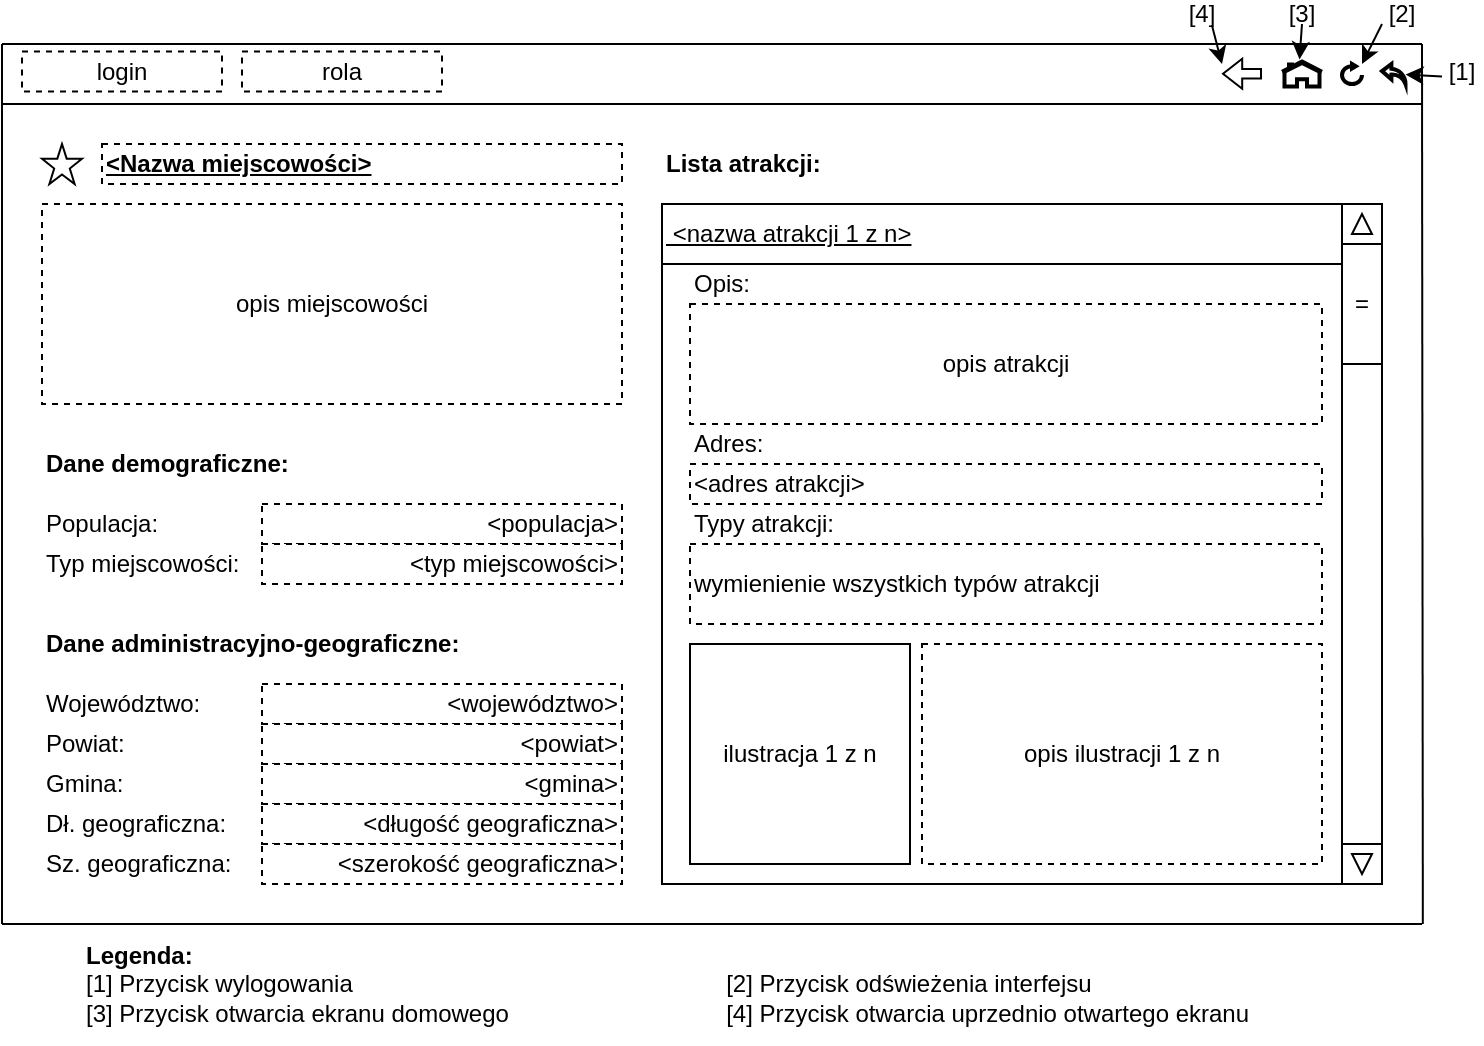 <mxfile version="22.0.2" type="device">
  <diagram name="Strona-1" id="h2WLkj2qyGADKgaHyaSV">
    <mxGraphModel dx="978" dy="571" grid="1" gridSize="10" guides="1" tooltips="1" connect="1" arrows="1" fold="1" page="1" pageScale="1" pageWidth="827" pageHeight="1169" math="0" shadow="0">
      <root>
        <mxCell id="0" />
        <mxCell id="1" parent="0" />
        <mxCell id="EYUodT9akqzmMVGfxFc3-4" value="" style="endArrow=none;html=1;rounded=0;" parent="1" edge="1">
          <mxGeometry width="50" height="50" relative="1" as="geometry">
            <mxPoint x="10" y="220" as="sourcePoint" />
            <mxPoint x="720" y="220" as="targetPoint" />
          </mxGeometry>
        </mxCell>
        <mxCell id="EYUodT9akqzmMVGfxFc3-5" value="" style="endArrow=none;html=1;rounded=0;" parent="1" edge="1">
          <mxGeometry width="50" height="50" relative="1" as="geometry">
            <mxPoint x="10" y="660" as="sourcePoint" />
            <mxPoint x="10" y="220" as="targetPoint" />
          </mxGeometry>
        </mxCell>
        <mxCell id="EYUodT9akqzmMVGfxFc3-6" value="" style="endArrow=none;html=1;rounded=0;" parent="1" edge="1">
          <mxGeometry width="50" height="50" relative="1" as="geometry">
            <mxPoint x="10" y="250" as="sourcePoint" />
            <mxPoint x="720" y="250" as="targetPoint" />
          </mxGeometry>
        </mxCell>
        <mxCell id="EYUodT9akqzmMVGfxFc3-13" value="" style="endArrow=none;html=1;rounded=0;" parent="1" edge="1">
          <mxGeometry width="50" height="50" relative="1" as="geometry">
            <mxPoint x="720.42" y="660" as="sourcePoint" />
            <mxPoint x="720" y="220" as="targetPoint" />
          </mxGeometry>
        </mxCell>
        <mxCell id="EYUodT9akqzmMVGfxFc3-14" value="" style="html=1;verticalLabelPosition=bottom;align=center;labelBackgroundColor=#ffffff;verticalAlign=top;strokeWidth=2;shadow=0;dashed=0;shape=mxgraph.ios7.icons.home;" parent="1" vertex="1">
          <mxGeometry x="650" y="228.75" width="20" height="12.5" as="geometry" />
        </mxCell>
        <mxCell id="EYUodT9akqzmMVGfxFc3-15" value="" style="html=1;verticalLabelPosition=bottom;align=center;labelBackgroundColor=#ffffff;verticalAlign=top;strokeWidth=2;shadow=0;dashed=0;shape=mxgraph.ios7.icons.back;fontFamily=Helvetica;fontSize=12;" parent="1" vertex="1">
          <mxGeometry x="700" y="230" width="11.76" height="10" as="geometry" />
        </mxCell>
        <mxCell id="EYUodT9akqzmMVGfxFc3-16" value="" style="html=1;verticalLabelPosition=bottom;align=center;labelBackgroundColor=#ffffff;verticalAlign=top;strokeWidth=2;shadow=0;dashed=0;shape=mxgraph.ios7.icons.reload;fontFamily=Helvetica;fontSize=12;" parent="1" vertex="1">
          <mxGeometry x="680" y="230" width="10" height="10" as="geometry" />
        </mxCell>
        <mxCell id="EYUodT9akqzmMVGfxFc3-18" value="[1]" style="text;html=1;strokeColor=none;fillColor=none;align=center;verticalAlign=middle;whiteSpace=wrap;rounded=0;fontSize=12;fontFamily=Helvetica;fontColor=default;" parent="1" vertex="1">
          <mxGeometry x="730" y="228.75" width="20" height="10" as="geometry" />
        </mxCell>
        <mxCell id="EYUodT9akqzmMVGfxFc3-19" value="" style="endArrow=classic;html=1;rounded=0;fontFamily=Helvetica;fontSize=12;fontColor=default;exitX=0;exitY=0.75;exitDx=0;exitDy=0;" parent="1" source="EYUodT9akqzmMVGfxFc3-18" target="EYUodT9akqzmMVGfxFc3-15" edge="1">
          <mxGeometry width="50" height="50" relative="1" as="geometry">
            <mxPoint x="650" y="200" as="sourcePoint" />
            <mxPoint x="700" y="150" as="targetPoint" />
          </mxGeometry>
        </mxCell>
        <mxCell id="EYUodT9akqzmMVGfxFc3-21" value="" style="shape=flexArrow;endArrow=classic;html=1;rounded=0;fontFamily=Helvetica;fontSize=12;fontColor=default;startWidth=9.302;endWidth=9.302;startSize=5.426;endSize=2.867;width=4.651;" parent="1" edge="1">
          <mxGeometry width="50" height="50" relative="1" as="geometry">
            <mxPoint x="640" y="234.88" as="sourcePoint" />
            <mxPoint x="620" y="234.88" as="targetPoint" />
          </mxGeometry>
        </mxCell>
        <mxCell id="EYUodT9akqzmMVGfxFc3-22" value="[2]" style="text;html=1;strokeColor=none;fillColor=none;align=center;verticalAlign=middle;whiteSpace=wrap;rounded=0;fontSize=12;fontFamily=Helvetica;fontColor=default;" parent="1" vertex="1">
          <mxGeometry x="690" y="200" width="40" height="10" as="geometry" />
        </mxCell>
        <mxCell id="EYUodT9akqzmMVGfxFc3-23" value="" style="endArrow=classic;html=1;rounded=0;fontFamily=Helvetica;fontSize=12;fontColor=default;exitX=0.25;exitY=1;exitDx=0;exitDy=0;entryX=1;entryY=0;entryDx=0;entryDy=0;entryPerimeter=0;" parent="1" source="EYUodT9akqzmMVGfxFc3-22" target="EYUodT9akqzmMVGfxFc3-16" edge="1">
          <mxGeometry width="50" height="50" relative="1" as="geometry">
            <mxPoint x="640" y="230" as="sourcePoint" />
            <mxPoint x="690" y="180" as="targetPoint" />
          </mxGeometry>
        </mxCell>
        <mxCell id="EYUodT9akqzmMVGfxFc3-24" value="[3]" style="text;html=1;strokeColor=none;fillColor=none;align=center;verticalAlign=middle;whiteSpace=wrap;rounded=0;fontSize=12;fontFamily=Helvetica;fontColor=default;" parent="1" vertex="1">
          <mxGeometry x="650" y="200" width="20" height="10" as="geometry" />
        </mxCell>
        <mxCell id="EYUodT9akqzmMVGfxFc3-25" value="" style="endArrow=classic;html=1;rounded=0;fontFamily=Helvetica;fontSize=12;fontColor=default;entryX=0.437;entryY=-0.082;entryDx=0;entryDy=0;entryPerimeter=0;exitX=0.5;exitY=1;exitDx=0;exitDy=0;" parent="1" source="EYUodT9akqzmMVGfxFc3-24" target="EYUodT9akqzmMVGfxFc3-14" edge="1">
          <mxGeometry width="50" height="50" relative="1" as="geometry">
            <mxPoint x="670" y="160" as="sourcePoint" />
            <mxPoint x="660" y="170" as="targetPoint" />
          </mxGeometry>
        </mxCell>
        <mxCell id="EYUodT9akqzmMVGfxFc3-27" value="[4]" style="text;html=1;strokeColor=none;fillColor=none;align=center;verticalAlign=middle;whiteSpace=wrap;rounded=0;fontSize=12;fontFamily=Helvetica;fontColor=default;" parent="1" vertex="1">
          <mxGeometry x="600" y="200" width="20" height="10" as="geometry" />
        </mxCell>
        <mxCell id="EYUodT9akqzmMVGfxFc3-28" value="" style="endArrow=classic;html=1;rounded=0;fontFamily=Helvetica;fontSize=12;fontColor=default;exitX=0.748;exitY=1.065;exitDx=0;exitDy=0;exitPerimeter=0;" parent="1" source="EYUodT9akqzmMVGfxFc3-27" edge="1">
          <mxGeometry width="50" height="50" relative="1" as="geometry">
            <mxPoint x="580" y="230" as="sourcePoint" />
            <mxPoint x="620" y="230" as="targetPoint" />
          </mxGeometry>
        </mxCell>
        <mxCell id="EYUodT9akqzmMVGfxFc3-34" value="" style="endArrow=none;html=1;rounded=0;fontFamily=Helvetica;fontSize=12;fontColor=default;" parent="1" edge="1">
          <mxGeometry width="50" height="50" relative="1" as="geometry">
            <mxPoint x="10" y="660" as="sourcePoint" />
            <mxPoint x="720" y="660" as="targetPoint" />
          </mxGeometry>
        </mxCell>
        <mxCell id="99icuVEXUHL0vRiBvz0g-1" value="&lt;b&gt;Legenda:&lt;/b&gt;&lt;br&gt;[1] Przycisk wylogowania&lt;span style=&quot;white-space: pre;&quot;&gt;&#x9;&lt;/span&gt;&lt;span style=&quot;white-space: pre;&quot;&gt;&#x9;&lt;span style=&quot;white-space: pre;&quot;&gt;&#x9;&lt;/span&gt;&lt;span style=&quot;white-space: pre;&quot;&gt;&#x9;&lt;span style=&quot;white-space: pre;&quot;&gt;&#x9;&lt;/span&gt;&lt;span style=&quot;white-space: pre;&quot;&gt;&#x9;&lt;span style=&quot;white-space: pre;&quot;&gt;&#x9;&lt;/span&gt;&lt;/span&gt;&lt;/span&gt;&lt;/span&gt;[2] Przycisk odświeżenia interfejsu&lt;br&gt;[3] Przycisk otwarcia ekranu domowego&lt;span style=&quot;white-space: pre;&quot;&gt;&#x9;&lt;/span&gt;&lt;span style=&quot;white-space: pre;&quot;&gt;&#x9;&lt;span style=&quot;white-space: pre;&quot;&gt;&#x9;&lt;/span&gt;&lt;span style=&quot;white-space: pre;&quot;&gt;&#x9;&lt;/span&gt;&lt;span style=&quot;white-space: pre;&quot;&gt;&#x9;&lt;/span&gt;&lt;/span&gt;[4] Przycisk otwarcia uprzednio otwartego ekranu" style="text;html=1;align=left;verticalAlign=middle;resizable=0;points=[];autosize=1;strokeColor=none;fillColor=none;dashed=1;" parent="1" vertex="1">
          <mxGeometry x="50" y="660" width="610" height="60" as="geometry" />
        </mxCell>
        <mxCell id="DOHr0hYEis4pRiLcCh-8-1" value="login" style="rounded=0;whiteSpace=wrap;html=1;dashed=1;" parent="1" vertex="1">
          <mxGeometry x="20" y="223.75" width="100" height="20" as="geometry" />
        </mxCell>
        <mxCell id="DOHr0hYEis4pRiLcCh-8-2" value="rola" style="rounded=0;whiteSpace=wrap;html=1;dashed=1;" parent="1" vertex="1">
          <mxGeometry x="130" y="223.75" width="100" height="20" as="geometry" />
        </mxCell>
        <mxCell id="qdX5j7-EQqceirbTKG9q-1" value="&amp;lt;Nazwa miejscowości&amp;gt;" style="text;html=1;strokeColor=default;fillColor=none;align=left;verticalAlign=middle;whiteSpace=wrap;rounded=0;fontStyle=5;dashed=1;" vertex="1" parent="1">
          <mxGeometry x="60" y="270" width="260" height="20" as="geometry" />
        </mxCell>
        <mxCell id="qdX5j7-EQqceirbTKG9q-3" value="opis miejscowości" style="rounded=0;whiteSpace=wrap;html=1;fontStyle=0;dashed=1;" vertex="1" parent="1">
          <mxGeometry x="30" y="300" width="290" height="100" as="geometry" />
        </mxCell>
        <mxCell id="qdX5j7-EQqceirbTKG9q-7" value="&lt;b style=&quot;&quot;&gt;Dane demograficzne:&lt;/b&gt;" style="text;html=1;strokeColor=none;fillColor=none;align=left;verticalAlign=middle;whiteSpace=wrap;rounded=0;" vertex="1" parent="1">
          <mxGeometry x="30" y="420" width="290" height="20" as="geometry" />
        </mxCell>
        <mxCell id="qdX5j7-EQqceirbTKG9q-11" value="Populacja:&amp;nbsp;" style="text;html=1;strokeColor=none;fillColor=none;align=left;verticalAlign=middle;whiteSpace=wrap;rounded=0;" vertex="1" parent="1">
          <mxGeometry x="30" y="450" width="60" height="20" as="geometry" />
        </mxCell>
        <mxCell id="qdX5j7-EQqceirbTKG9q-12" value="&amp;lt;populacja&amp;gt;" style="rounded=0;whiteSpace=wrap;html=1;align=right;dashed=1;" vertex="1" parent="1">
          <mxGeometry x="140" y="450" width="180" height="20" as="geometry" />
        </mxCell>
        <mxCell id="qdX5j7-EQqceirbTKG9q-13" value="Typ miejscowości:" style="text;html=1;strokeColor=none;fillColor=none;align=left;verticalAlign=middle;whiteSpace=wrap;rounded=0;" vertex="1" parent="1">
          <mxGeometry x="30" y="470" width="100" height="20" as="geometry" />
        </mxCell>
        <mxCell id="qdX5j7-EQqceirbTKG9q-14" value="&amp;lt;typ miejscowości&amp;gt;" style="rounded=0;whiteSpace=wrap;html=1;align=right;dashed=1;" vertex="1" parent="1">
          <mxGeometry x="140" y="470" width="180" height="20" as="geometry" />
        </mxCell>
        <mxCell id="qdX5j7-EQqceirbTKG9q-15" value="&lt;b style=&quot;&quot;&gt;Dane administracyjno-geograficzne:&lt;/b&gt;" style="text;html=1;strokeColor=none;fillColor=none;align=left;verticalAlign=middle;whiteSpace=wrap;rounded=0;" vertex="1" parent="1">
          <mxGeometry x="30" y="510" width="290" height="20" as="geometry" />
        </mxCell>
        <mxCell id="qdX5j7-EQqceirbTKG9q-16" value="Województwo:&amp;nbsp;" style="text;html=1;strokeColor=none;fillColor=none;align=left;verticalAlign=middle;whiteSpace=wrap;rounded=0;" vertex="1" parent="1">
          <mxGeometry x="30" y="540" width="60" height="20" as="geometry" />
        </mxCell>
        <mxCell id="qdX5j7-EQqceirbTKG9q-17" value="&amp;lt;województwo&amp;gt;" style="rounded=0;whiteSpace=wrap;html=1;align=right;dashed=1;" vertex="1" parent="1">
          <mxGeometry x="140" y="540" width="180" height="20" as="geometry" />
        </mxCell>
        <mxCell id="qdX5j7-EQqceirbTKG9q-18" value="Powiat:" style="text;html=1;strokeColor=none;fillColor=none;align=left;verticalAlign=middle;whiteSpace=wrap;rounded=0;" vertex="1" parent="1">
          <mxGeometry x="30" y="560" width="100" height="20" as="geometry" />
        </mxCell>
        <mxCell id="qdX5j7-EQqceirbTKG9q-19" value="&amp;lt;powiat&amp;gt;" style="rounded=0;whiteSpace=wrap;html=1;align=right;dashed=1;" vertex="1" parent="1">
          <mxGeometry x="140" y="560" width="180" height="20" as="geometry" />
        </mxCell>
        <mxCell id="qdX5j7-EQqceirbTKG9q-20" value="Gmina:" style="text;html=1;strokeColor=none;fillColor=none;align=left;verticalAlign=middle;whiteSpace=wrap;rounded=0;" vertex="1" parent="1">
          <mxGeometry x="30" y="580" width="100" height="20" as="geometry" />
        </mxCell>
        <mxCell id="qdX5j7-EQqceirbTKG9q-21" value="&amp;lt;gmina&amp;gt;" style="rounded=0;whiteSpace=wrap;html=1;align=right;dashed=1;" vertex="1" parent="1">
          <mxGeometry x="140" y="580" width="180" height="20" as="geometry" />
        </mxCell>
        <mxCell id="qdX5j7-EQqceirbTKG9q-22" value="" style="verticalLabelPosition=bottom;verticalAlign=top;html=1;shape=mxgraph.basic.star" vertex="1" parent="1">
          <mxGeometry x="30" y="270" width="20" height="20" as="geometry" />
        </mxCell>
        <mxCell id="qdX5j7-EQqceirbTKG9q-25" value="Dł. geograficzna:" style="text;html=1;strokeColor=none;fillColor=none;align=left;verticalAlign=middle;whiteSpace=wrap;rounded=0;" vertex="1" parent="1">
          <mxGeometry x="30" y="600" width="100" height="20" as="geometry" />
        </mxCell>
        <mxCell id="qdX5j7-EQqceirbTKG9q-26" value="&amp;lt;długość geograficzna&amp;gt;" style="rounded=0;whiteSpace=wrap;html=1;align=right;dashed=1;" vertex="1" parent="1">
          <mxGeometry x="140" y="600" width="180" height="20" as="geometry" />
        </mxCell>
        <mxCell id="qdX5j7-EQqceirbTKG9q-27" value="Sz. geograficzna:" style="text;html=1;strokeColor=none;fillColor=none;align=left;verticalAlign=middle;whiteSpace=wrap;rounded=0;" vertex="1" parent="1">
          <mxGeometry x="30" y="620" width="100" height="20" as="geometry" />
        </mxCell>
        <mxCell id="qdX5j7-EQqceirbTKG9q-28" value="&amp;lt;szerokość geograficzna&amp;gt;" style="rounded=0;whiteSpace=wrap;html=1;align=right;dashed=1;" vertex="1" parent="1">
          <mxGeometry x="140" y="620" width="180" height="20" as="geometry" />
        </mxCell>
        <mxCell id="qdX5j7-EQqceirbTKG9q-30" value="" style="rounded=0;whiteSpace=wrap;html=1;" vertex="1" parent="1">
          <mxGeometry x="340" y="300" width="340" height="340" as="geometry" />
        </mxCell>
        <mxCell id="qdX5j7-EQqceirbTKG9q-31" value="" style="rounded=0;whiteSpace=wrap;html=1;" vertex="1" parent="1">
          <mxGeometry x="680" y="300" width="20" height="340" as="geometry" />
        </mxCell>
        <mxCell id="qdX5j7-EQqceirbTKG9q-32" value="" style="whiteSpace=wrap;html=1;aspect=fixed;" vertex="1" parent="1">
          <mxGeometry x="680" y="300" width="20" height="20" as="geometry" />
        </mxCell>
        <mxCell id="qdX5j7-EQqceirbTKG9q-33" value="" style="whiteSpace=wrap;html=1;aspect=fixed;" vertex="1" parent="1">
          <mxGeometry x="680" y="620" width="20" height="20" as="geometry" />
        </mxCell>
        <mxCell id="qdX5j7-EQqceirbTKG9q-34" value="=" style="rounded=0;whiteSpace=wrap;html=1;" vertex="1" parent="1">
          <mxGeometry x="680" y="320" width="20" height="60" as="geometry" />
        </mxCell>
        <mxCell id="qdX5j7-EQqceirbTKG9q-36" value="" style="triangle;whiteSpace=wrap;html=1;rotation=-90;" vertex="1" parent="1">
          <mxGeometry x="685" y="305" width="10" height="10" as="geometry" />
        </mxCell>
        <mxCell id="qdX5j7-EQqceirbTKG9q-37" value="" style="triangle;whiteSpace=wrap;html=1;rotation=90;" vertex="1" parent="1">
          <mxGeometry x="685" y="625" width="10" height="10" as="geometry" />
        </mxCell>
        <mxCell id="qdX5j7-EQqceirbTKG9q-39" value="" style="rounded=0;whiteSpace=wrap;html=1;" vertex="1" parent="1">
          <mxGeometry x="340" y="300" width="340" height="340" as="geometry" />
        </mxCell>
        <mxCell id="qdX5j7-EQqceirbTKG9q-40" value="&amp;nbsp;&amp;lt;nazwa atrakcji 1 z n&amp;gt;" style="rounded=0;whiteSpace=wrap;html=1;align=left;fontStyle=4" vertex="1" parent="1">
          <mxGeometry x="340" y="300" width="340" height="30" as="geometry" />
        </mxCell>
        <mxCell id="qdX5j7-EQqceirbTKG9q-48" value="Lista atrakcji:" style="text;html=1;strokeColor=none;fillColor=none;align=left;verticalAlign=middle;whiteSpace=wrap;rounded=0;fontStyle=1" vertex="1" parent="1">
          <mxGeometry x="340" y="270" width="360" height="20" as="geometry" />
        </mxCell>
        <mxCell id="qdX5j7-EQqceirbTKG9q-51" value="opis atrakcji" style="rounded=0;whiteSpace=wrap;html=1;dashed=1;" vertex="1" parent="1">
          <mxGeometry x="354" y="350" width="316" height="60" as="geometry" />
        </mxCell>
        <mxCell id="qdX5j7-EQqceirbTKG9q-52" value="Adres:" style="text;html=1;strokeColor=none;fillColor=none;align=left;verticalAlign=middle;whiteSpace=wrap;rounded=0;" vertex="1" parent="1">
          <mxGeometry x="354" y="410" width="60" height="20" as="geometry" />
        </mxCell>
        <mxCell id="qdX5j7-EQqceirbTKG9q-53" value="&amp;lt;adres atrakcji&amp;gt;" style="rounded=0;whiteSpace=wrap;html=1;align=left;dashed=1;" vertex="1" parent="1">
          <mxGeometry x="354" y="430" width="316" height="20" as="geometry" />
        </mxCell>
        <mxCell id="qdX5j7-EQqceirbTKG9q-56" value="Opis:" style="text;html=1;strokeColor=none;fillColor=none;align=left;verticalAlign=middle;whiteSpace=wrap;rounded=0;" vertex="1" parent="1">
          <mxGeometry x="354" y="330" width="60" height="20" as="geometry" />
        </mxCell>
        <mxCell id="qdX5j7-EQqceirbTKG9q-57" value="Typy atrakcji:" style="text;html=1;strokeColor=none;fillColor=none;align=left;verticalAlign=middle;whiteSpace=wrap;rounded=0;" vertex="1" parent="1">
          <mxGeometry x="354" y="450" width="76" height="20" as="geometry" />
        </mxCell>
        <mxCell id="qdX5j7-EQqceirbTKG9q-58" value="wymienienie wszystkich typów atrakcji" style="rounded=0;whiteSpace=wrap;html=1;align=left;dashed=1;" vertex="1" parent="1">
          <mxGeometry x="354" y="470" width="316" height="40" as="geometry" />
        </mxCell>
        <mxCell id="qdX5j7-EQqceirbTKG9q-59" value="ilustracja 1 z n" style="whiteSpace=wrap;html=1;aspect=fixed;" vertex="1" parent="1">
          <mxGeometry x="354" y="520" width="110" height="110" as="geometry" />
        </mxCell>
        <mxCell id="qdX5j7-EQqceirbTKG9q-60" value="opis ilustracji 1 z n" style="rounded=0;whiteSpace=wrap;html=1;dashed=1;" vertex="1" parent="1">
          <mxGeometry x="470" y="520" width="200" height="110" as="geometry" />
        </mxCell>
      </root>
    </mxGraphModel>
  </diagram>
</mxfile>
